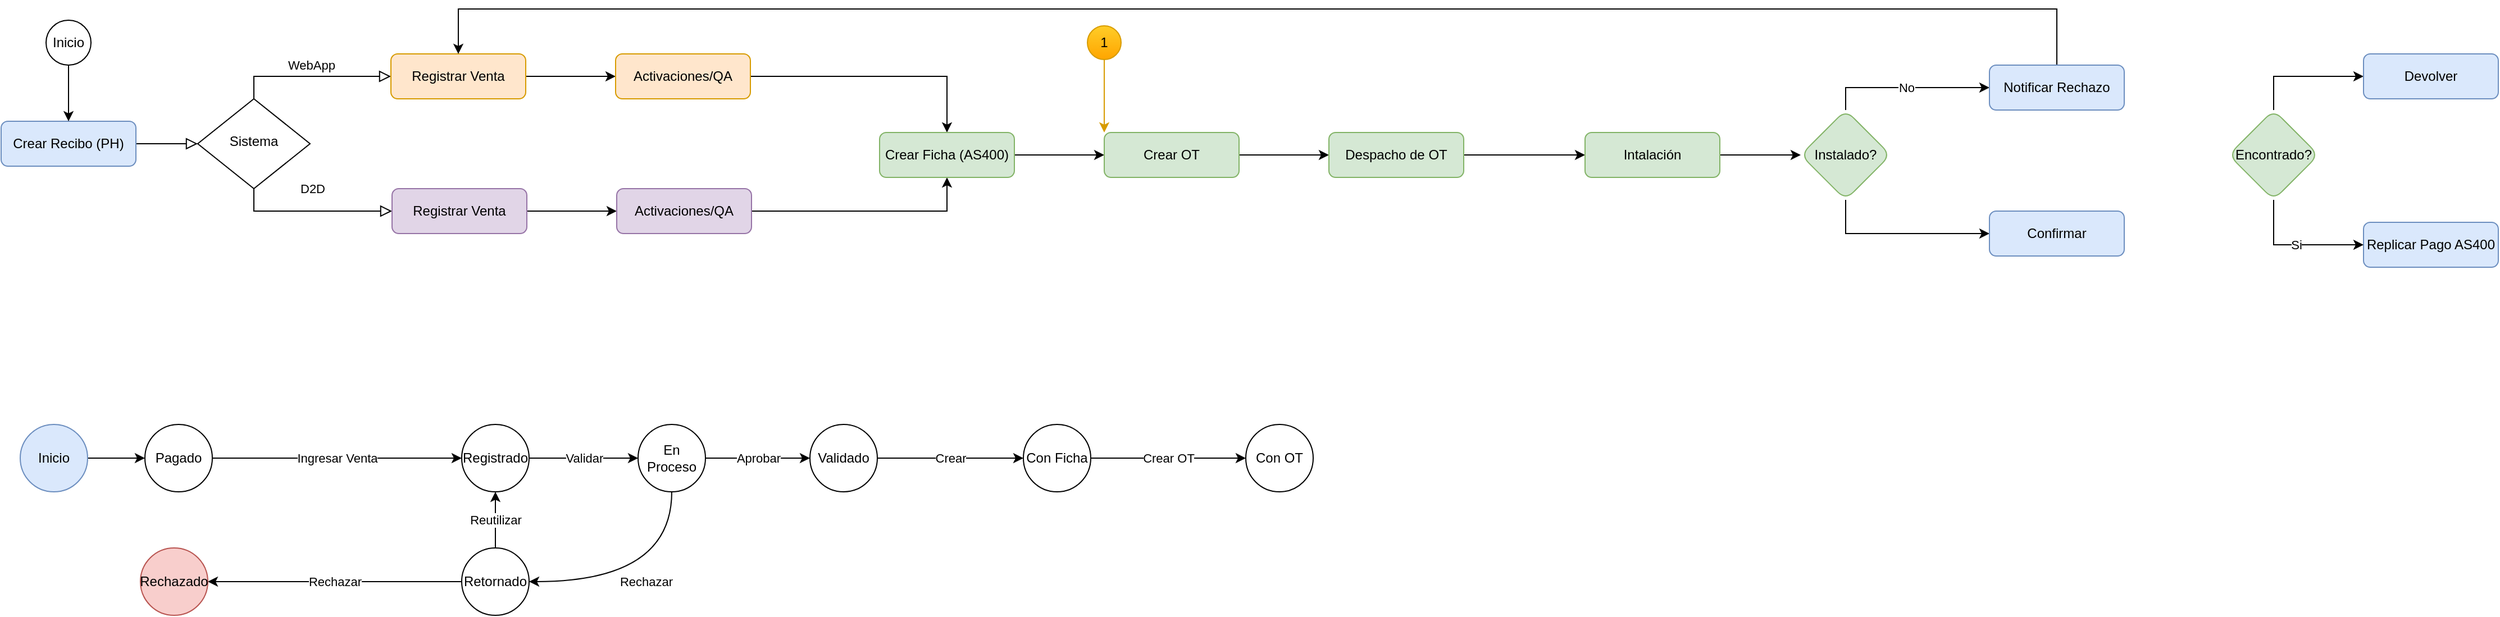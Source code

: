<mxfile version="21.0.8" type="github">
  <diagram id="C5RBs43oDa-KdzZeNtuy" name="Page-1">
    <mxGraphModel dx="1434" dy="719" grid="1" gridSize="10" guides="1" tooltips="1" connect="1" arrows="1" fold="1" page="1" pageScale="1" pageWidth="827" pageHeight="1169" math="0" shadow="0">
      <root>
        <mxCell id="WIyWlLk6GJQsqaUBKTNV-0" />
        <mxCell id="WIyWlLk6GJQsqaUBKTNV-1" parent="WIyWlLk6GJQsqaUBKTNV-0" />
        <mxCell id="WIyWlLk6GJQsqaUBKTNV-2" value="" style="rounded=0;html=1;jettySize=auto;orthogonalLoop=1;fontSize=11;endArrow=block;endFill=0;endSize=8;strokeWidth=1;shadow=0;labelBackgroundColor=none;edgeStyle=orthogonalEdgeStyle;" parent="WIyWlLk6GJQsqaUBKTNV-1" source="WIyWlLk6GJQsqaUBKTNV-3" target="WIyWlLk6GJQsqaUBKTNV-6" edge="1">
          <mxGeometry relative="1" as="geometry" />
        </mxCell>
        <mxCell id="WIyWlLk6GJQsqaUBKTNV-3" value="Crear Recibo (PH)" style="rounded=1;whiteSpace=wrap;html=1;fontSize=12;glass=0;strokeWidth=1;shadow=0;fillColor=#dae8fc;strokeColor=#6c8ebf;" parent="WIyWlLk6GJQsqaUBKTNV-1" vertex="1">
          <mxGeometry x="20" y="120" width="120" height="40" as="geometry" />
        </mxCell>
        <mxCell id="WIyWlLk6GJQsqaUBKTNV-4" value="D2D" style="rounded=0;html=1;jettySize=auto;orthogonalLoop=1;fontSize=11;endArrow=block;endFill=0;endSize=8;strokeWidth=1;shadow=0;labelBackgroundColor=none;edgeStyle=orthogonalEdgeStyle;entryX=0;entryY=0.5;entryDx=0;entryDy=0;exitX=0.5;exitY=1;exitDx=0;exitDy=0;" parent="WIyWlLk6GJQsqaUBKTNV-1" source="WIyWlLk6GJQsqaUBKTNV-6" target="WIyWlLk6GJQsqaUBKTNV-11" edge="1">
          <mxGeometry y="20" relative="1" as="geometry">
            <mxPoint as="offset" />
            <mxPoint x="255" y="270" as="targetPoint" />
          </mxGeometry>
        </mxCell>
        <mxCell id="WIyWlLk6GJQsqaUBKTNV-5" value="WebApp" style="edgeStyle=orthogonalEdgeStyle;rounded=0;html=1;jettySize=auto;orthogonalLoop=1;fontSize=11;endArrow=block;endFill=0;endSize=8;strokeWidth=1;shadow=0;labelBackgroundColor=none;exitX=0.5;exitY=0;exitDx=0;exitDy=0;" parent="WIyWlLk6GJQsqaUBKTNV-1" source="WIyWlLk6GJQsqaUBKTNV-6" target="WIyWlLk6GJQsqaUBKTNV-7" edge="1">
          <mxGeometry y="10" relative="1" as="geometry">
            <mxPoint as="offset" />
          </mxGeometry>
        </mxCell>
        <mxCell id="WIyWlLk6GJQsqaUBKTNV-6" value="Sistema" style="rhombus;whiteSpace=wrap;html=1;shadow=0;fontFamily=Helvetica;fontSize=12;align=center;strokeWidth=1;spacing=6;spacingTop=-4;" parent="WIyWlLk6GJQsqaUBKTNV-1" vertex="1">
          <mxGeometry x="195" y="100" width="100" height="80" as="geometry" />
        </mxCell>
        <mxCell id="XBX4nZGUdL0fPtYbBpFq-3" value="" style="edgeStyle=orthogonalEdgeStyle;rounded=0;orthogonalLoop=1;jettySize=auto;html=1;" parent="WIyWlLk6GJQsqaUBKTNV-1" source="WIyWlLk6GJQsqaUBKTNV-7" target="XBX4nZGUdL0fPtYbBpFq-2" edge="1">
          <mxGeometry relative="1" as="geometry" />
        </mxCell>
        <mxCell id="WIyWlLk6GJQsqaUBKTNV-7" value="Registrar Venta" style="rounded=1;whiteSpace=wrap;html=1;fontSize=12;glass=0;strokeWidth=1;shadow=0;fillColor=#ffe6cc;strokeColor=#d79b00;" parent="WIyWlLk6GJQsqaUBKTNV-1" vertex="1">
          <mxGeometry x="367" y="60" width="120" height="40" as="geometry" />
        </mxCell>
        <mxCell id="XBX4nZGUdL0fPtYbBpFq-5" value="" style="edgeStyle=orthogonalEdgeStyle;rounded=0;orthogonalLoop=1;jettySize=auto;html=1;" parent="WIyWlLk6GJQsqaUBKTNV-1" source="WIyWlLk6GJQsqaUBKTNV-11" target="XBX4nZGUdL0fPtYbBpFq-4" edge="1">
          <mxGeometry relative="1" as="geometry" />
        </mxCell>
        <mxCell id="WIyWlLk6GJQsqaUBKTNV-11" value="Registrar Venta" style="rounded=1;whiteSpace=wrap;html=1;fontSize=12;glass=0;strokeWidth=1;shadow=0;fillColor=#e1d5e7;strokeColor=#9673a6;" parent="WIyWlLk6GJQsqaUBKTNV-1" vertex="1">
          <mxGeometry x="368" y="180" width="120" height="40" as="geometry" />
        </mxCell>
        <mxCell id="XBX4nZGUdL0fPtYbBpFq-1" style="edgeStyle=orthogonalEdgeStyle;rounded=0;orthogonalLoop=1;jettySize=auto;html=1;" parent="WIyWlLk6GJQsqaUBKTNV-1" source="XBX4nZGUdL0fPtYbBpFq-0" target="WIyWlLk6GJQsqaUBKTNV-3" edge="1">
          <mxGeometry relative="1" as="geometry" />
        </mxCell>
        <mxCell id="XBX4nZGUdL0fPtYbBpFq-0" value="Inicio" style="ellipse;whiteSpace=wrap;html=1;aspect=fixed;" parent="WIyWlLk6GJQsqaUBKTNV-1" vertex="1">
          <mxGeometry x="60" y="30" width="40" height="40" as="geometry" />
        </mxCell>
        <mxCell id="XBX4nZGUdL0fPtYbBpFq-30" value="" style="edgeStyle=orthogonalEdgeStyle;rounded=0;orthogonalLoop=1;jettySize=auto;html=1;exitX=1;exitY=0.5;exitDx=0;exitDy=0;" parent="WIyWlLk6GJQsqaUBKTNV-1" source="XBX4nZGUdL0fPtYbBpFq-2" target="XBX4nZGUdL0fPtYbBpFq-29" edge="1">
          <mxGeometry relative="1" as="geometry">
            <mxPoint x="752" y="80" as="sourcePoint" />
          </mxGeometry>
        </mxCell>
        <mxCell id="XBX4nZGUdL0fPtYbBpFq-2" value="Activaciones/QA" style="whiteSpace=wrap;html=1;fillColor=#ffe6cc;strokeColor=#d79b00;rounded=1;glass=0;strokeWidth=1;shadow=0;" parent="WIyWlLk6GJQsqaUBKTNV-1" vertex="1">
          <mxGeometry x="567" y="60" width="120" height="40" as="geometry" />
        </mxCell>
        <mxCell id="XBX4nZGUdL0fPtYbBpFq-31" style="edgeStyle=orthogonalEdgeStyle;rounded=0;orthogonalLoop=1;jettySize=auto;html=1;exitX=1;exitY=0.5;exitDx=0;exitDy=0;" parent="WIyWlLk6GJQsqaUBKTNV-1" source="XBX4nZGUdL0fPtYbBpFq-4" target="XBX4nZGUdL0fPtYbBpFq-29" edge="1">
          <mxGeometry relative="1" as="geometry">
            <mxPoint x="753" y="200" as="sourcePoint" />
          </mxGeometry>
        </mxCell>
        <mxCell id="XBX4nZGUdL0fPtYbBpFq-4" value="Activaciones/QA" style="whiteSpace=wrap;html=1;fillColor=#e1d5e7;strokeColor=#9673a6;rounded=1;glass=0;strokeWidth=1;shadow=0;" parent="WIyWlLk6GJQsqaUBKTNV-1" vertex="1">
          <mxGeometry x="568" y="180" width="120" height="40" as="geometry" />
        </mxCell>
        <mxCell id="XBX4nZGUdL0fPtYbBpFq-16" value="" style="edgeStyle=orthogonalEdgeStyle;rounded=0;orthogonalLoop=1;jettySize=auto;html=1;" parent="WIyWlLk6GJQsqaUBKTNV-1" source="XBX4nZGUdL0fPtYbBpFq-13" target="XBX4nZGUdL0fPtYbBpFq-15" edge="1">
          <mxGeometry relative="1" as="geometry" />
        </mxCell>
        <mxCell id="XBX4nZGUdL0fPtYbBpFq-13" value="Inicio" style="ellipse;whiteSpace=wrap;html=1;aspect=fixed;fillColor=#dae8fc;strokeColor=#6c8ebf;" parent="WIyWlLk6GJQsqaUBKTNV-1" vertex="1">
          <mxGeometry x="37" y="390" width="60" height="60" as="geometry" />
        </mxCell>
        <mxCell id="XBX4nZGUdL0fPtYbBpFq-18" value="Ingresar Venta" style="edgeStyle=orthogonalEdgeStyle;rounded=0;orthogonalLoop=1;jettySize=auto;html=1;" parent="WIyWlLk6GJQsqaUBKTNV-1" source="XBX4nZGUdL0fPtYbBpFq-15" target="XBX4nZGUdL0fPtYbBpFq-17" edge="1">
          <mxGeometry relative="1" as="geometry" />
        </mxCell>
        <mxCell id="XBX4nZGUdL0fPtYbBpFq-15" value="Pagado" style="ellipse;whiteSpace=wrap;html=1;aspect=fixed;" parent="WIyWlLk6GJQsqaUBKTNV-1" vertex="1">
          <mxGeometry x="148" y="390" width="60" height="60" as="geometry" />
        </mxCell>
        <mxCell id="XBX4nZGUdL0fPtYbBpFq-20" value="Validar" style="edgeStyle=orthogonalEdgeStyle;rounded=0;orthogonalLoop=1;jettySize=auto;html=1;" parent="WIyWlLk6GJQsqaUBKTNV-1" source="XBX4nZGUdL0fPtYbBpFq-17" target="XBX4nZGUdL0fPtYbBpFq-19" edge="1">
          <mxGeometry relative="1" as="geometry">
            <mxPoint x="570" y="420" as="targetPoint" />
          </mxGeometry>
        </mxCell>
        <mxCell id="XBX4nZGUdL0fPtYbBpFq-17" value="Registrado" style="ellipse;whiteSpace=wrap;html=1;aspect=fixed;" parent="WIyWlLk6GJQsqaUBKTNV-1" vertex="1">
          <mxGeometry x="430" y="390" width="60" height="60" as="geometry" />
        </mxCell>
        <mxCell id="XBX4nZGUdL0fPtYbBpFq-22" value="Aprobar" style="edgeStyle=orthogonalEdgeStyle;rounded=0;orthogonalLoop=1;jettySize=auto;html=1;" parent="WIyWlLk6GJQsqaUBKTNV-1" source="XBX4nZGUdL0fPtYbBpFq-19" target="XBX4nZGUdL0fPtYbBpFq-21" edge="1">
          <mxGeometry relative="1" as="geometry" />
        </mxCell>
        <mxCell id="XBX4nZGUdL0fPtYbBpFq-25" value="Rechazar" style="edgeStyle=orthogonalEdgeStyle;rounded=0;orthogonalLoop=1;jettySize=auto;html=1;curved=1;exitX=0.5;exitY=1;exitDx=0;exitDy=0;entryX=1;entryY=0.5;entryDx=0;entryDy=0;" parent="WIyWlLk6GJQsqaUBKTNV-1" source="XBX4nZGUdL0fPtYbBpFq-19" target="XBX4nZGUdL0fPtYbBpFq-24" edge="1">
          <mxGeometry relative="1" as="geometry" />
        </mxCell>
        <mxCell id="XBX4nZGUdL0fPtYbBpFq-19" value="En&lt;br&gt;Proceso" style="ellipse;whiteSpace=wrap;html=1;aspect=fixed;" parent="WIyWlLk6GJQsqaUBKTNV-1" vertex="1">
          <mxGeometry x="587" y="390" width="60" height="60" as="geometry" />
        </mxCell>
        <mxCell id="XBX4nZGUdL0fPtYbBpFq-35" value="Crear" style="edgeStyle=orthogonalEdgeStyle;rounded=0;orthogonalLoop=1;jettySize=auto;html=1;" parent="WIyWlLk6GJQsqaUBKTNV-1" source="XBX4nZGUdL0fPtYbBpFq-21" target="XBX4nZGUdL0fPtYbBpFq-34" edge="1">
          <mxGeometry relative="1" as="geometry" />
        </mxCell>
        <mxCell id="XBX4nZGUdL0fPtYbBpFq-21" value="Validado" style="ellipse;whiteSpace=wrap;html=1;aspect=fixed;" parent="WIyWlLk6GJQsqaUBKTNV-1" vertex="1">
          <mxGeometry x="740" y="390" width="60" height="60" as="geometry" />
        </mxCell>
        <mxCell id="XBX4nZGUdL0fPtYbBpFq-27" value="Rechazar" style="edgeStyle=orthogonalEdgeStyle;rounded=0;orthogonalLoop=1;jettySize=auto;html=1;" parent="WIyWlLk6GJQsqaUBKTNV-1" source="XBX4nZGUdL0fPtYbBpFq-24" target="XBX4nZGUdL0fPtYbBpFq-26" edge="1">
          <mxGeometry relative="1" as="geometry" />
        </mxCell>
        <mxCell id="XBX4nZGUdL0fPtYbBpFq-28" value="Reutilizar" style="edgeStyle=orthogonalEdgeStyle;rounded=0;orthogonalLoop=1;jettySize=auto;html=1;entryX=0.5;entryY=1;entryDx=0;entryDy=0;" parent="WIyWlLk6GJQsqaUBKTNV-1" source="XBX4nZGUdL0fPtYbBpFq-24" target="XBX4nZGUdL0fPtYbBpFq-17" edge="1">
          <mxGeometry relative="1" as="geometry" />
        </mxCell>
        <mxCell id="XBX4nZGUdL0fPtYbBpFq-24" value="Retornado" style="ellipse;whiteSpace=wrap;html=1;aspect=fixed;" parent="WIyWlLk6GJQsqaUBKTNV-1" vertex="1">
          <mxGeometry x="430" y="500" width="60" height="60" as="geometry" />
        </mxCell>
        <mxCell id="XBX4nZGUdL0fPtYbBpFq-26" value="Rechazado" style="ellipse;whiteSpace=wrap;html=1;aspect=fixed;fillColor=#f8cecc;strokeColor=#b85450;" parent="WIyWlLk6GJQsqaUBKTNV-1" vertex="1">
          <mxGeometry x="144" y="500" width="60" height="60" as="geometry" />
        </mxCell>
        <mxCell id="XBX4nZGUdL0fPtYbBpFq-33" value="" style="edgeStyle=orthogonalEdgeStyle;rounded=0;orthogonalLoop=1;jettySize=auto;html=1;" parent="WIyWlLk6GJQsqaUBKTNV-1" source="XBX4nZGUdL0fPtYbBpFq-29" target="XBX4nZGUdL0fPtYbBpFq-32" edge="1">
          <mxGeometry relative="1" as="geometry" />
        </mxCell>
        <mxCell id="XBX4nZGUdL0fPtYbBpFq-29" value="Crear Ficha (AS400)" style="whiteSpace=wrap;html=1;fillColor=#d5e8d4;strokeColor=#82b366;rounded=1;glass=0;strokeWidth=1;shadow=0;" parent="WIyWlLk6GJQsqaUBKTNV-1" vertex="1">
          <mxGeometry x="802" y="130" width="120" height="40" as="geometry" />
        </mxCell>
        <mxCell id="XBX4nZGUdL0fPtYbBpFq-42" value="" style="edgeStyle=orthogonalEdgeStyle;rounded=0;orthogonalLoop=1;jettySize=auto;html=1;" parent="WIyWlLk6GJQsqaUBKTNV-1" source="XBX4nZGUdL0fPtYbBpFq-32" target="XBX4nZGUdL0fPtYbBpFq-41" edge="1">
          <mxGeometry relative="1" as="geometry" />
        </mxCell>
        <mxCell id="XBX4nZGUdL0fPtYbBpFq-32" value="Crear OT" style="whiteSpace=wrap;html=1;fillColor=#d5e8d4;strokeColor=#82b366;rounded=1;glass=0;strokeWidth=1;shadow=0;" parent="WIyWlLk6GJQsqaUBKTNV-1" vertex="1">
          <mxGeometry x="1002" y="130" width="120" height="40" as="geometry" />
        </mxCell>
        <mxCell id="XBX4nZGUdL0fPtYbBpFq-37" value="Crear OT" style="edgeStyle=orthogonalEdgeStyle;rounded=0;orthogonalLoop=1;jettySize=auto;html=1;" parent="WIyWlLk6GJQsqaUBKTNV-1" source="XBX4nZGUdL0fPtYbBpFq-34" target="XBX4nZGUdL0fPtYbBpFq-36" edge="1">
          <mxGeometry relative="1" as="geometry" />
        </mxCell>
        <mxCell id="XBX4nZGUdL0fPtYbBpFq-34" value="Con Ficha" style="ellipse;whiteSpace=wrap;html=1;aspect=fixed;" parent="WIyWlLk6GJQsqaUBKTNV-1" vertex="1">
          <mxGeometry x="930" y="390" width="60" height="60" as="geometry" />
        </mxCell>
        <mxCell id="XBX4nZGUdL0fPtYbBpFq-36" value="Con OT" style="ellipse;whiteSpace=wrap;html=1;aspect=fixed;" parent="WIyWlLk6GJQsqaUBKTNV-1" vertex="1">
          <mxGeometry x="1128" y="390" width="60" height="60" as="geometry" />
        </mxCell>
        <mxCell id="XBX4nZGUdL0fPtYbBpFq-44" value="" style="edgeStyle=orthogonalEdgeStyle;rounded=0;orthogonalLoop=1;jettySize=auto;html=1;" parent="WIyWlLk6GJQsqaUBKTNV-1" source="XBX4nZGUdL0fPtYbBpFq-41" target="XBX4nZGUdL0fPtYbBpFq-43" edge="1">
          <mxGeometry relative="1" as="geometry" />
        </mxCell>
        <mxCell id="XBX4nZGUdL0fPtYbBpFq-41" value="Despacho de OT" style="whiteSpace=wrap;html=1;fillColor=#d5e8d4;strokeColor=#82b366;rounded=1;glass=0;strokeWidth=1;shadow=0;" parent="WIyWlLk6GJQsqaUBKTNV-1" vertex="1">
          <mxGeometry x="1202" y="130" width="120" height="40" as="geometry" />
        </mxCell>
        <mxCell id="XBX4nZGUdL0fPtYbBpFq-46" value="" style="edgeStyle=orthogonalEdgeStyle;rounded=0;orthogonalLoop=1;jettySize=auto;html=1;" parent="WIyWlLk6GJQsqaUBKTNV-1" source="XBX4nZGUdL0fPtYbBpFq-43" target="XBX4nZGUdL0fPtYbBpFq-45" edge="1">
          <mxGeometry relative="1" as="geometry" />
        </mxCell>
        <mxCell id="XBX4nZGUdL0fPtYbBpFq-43" value="Intalación" style="whiteSpace=wrap;html=1;fillColor=#d5e8d4;strokeColor=#82b366;rounded=1;glass=0;strokeWidth=1;shadow=0;" parent="WIyWlLk6GJQsqaUBKTNV-1" vertex="1">
          <mxGeometry x="1430" y="130" width="120" height="40" as="geometry" />
        </mxCell>
        <mxCell id="XBX4nZGUdL0fPtYbBpFq-52" value="No" style="edgeStyle=orthogonalEdgeStyle;rounded=0;orthogonalLoop=1;jettySize=auto;html=1;entryX=0;entryY=0.5;entryDx=0;entryDy=0;exitX=0.5;exitY=0;exitDx=0;exitDy=0;" parent="WIyWlLk6GJQsqaUBKTNV-1" source="XBX4nZGUdL0fPtYbBpFq-45" target="XBX4nZGUdL0fPtYbBpFq-49" edge="1">
          <mxGeometry relative="1" as="geometry" />
        </mxCell>
        <mxCell id="PiGamc_0uS7PZ8Xs801l-2" style="edgeStyle=orthogonalEdgeStyle;rounded=0;orthogonalLoop=1;jettySize=auto;html=1;entryX=0;entryY=0.5;entryDx=0;entryDy=0;exitX=0.5;exitY=1;exitDx=0;exitDy=0;" edge="1" parent="WIyWlLk6GJQsqaUBKTNV-1" source="XBX4nZGUdL0fPtYbBpFq-45" target="PiGamc_0uS7PZ8Xs801l-1">
          <mxGeometry relative="1" as="geometry" />
        </mxCell>
        <mxCell id="XBX4nZGUdL0fPtYbBpFq-45" value="Instalado?" style="rhombus;whiteSpace=wrap;html=1;fillColor=#d5e8d4;strokeColor=#82b366;rounded=1;glass=0;strokeWidth=1;shadow=0;" parent="WIyWlLk6GJQsqaUBKTNV-1" vertex="1">
          <mxGeometry x="1622" y="110" width="80" height="80" as="geometry" />
        </mxCell>
        <mxCell id="XBX4nZGUdL0fPtYbBpFq-48" style="edgeStyle=orthogonalEdgeStyle;rounded=0;orthogonalLoop=1;jettySize=auto;html=1;entryX=0;entryY=0;entryDx=0;entryDy=0;fillColor=#ffcd28;gradientColor=#ffa500;strokeColor=#d79b00;" parent="WIyWlLk6GJQsqaUBKTNV-1" source="XBX4nZGUdL0fPtYbBpFq-47" target="XBX4nZGUdL0fPtYbBpFq-32" edge="1">
          <mxGeometry relative="1" as="geometry" />
        </mxCell>
        <mxCell id="XBX4nZGUdL0fPtYbBpFq-47" value="1" style="ellipse;whiteSpace=wrap;html=1;aspect=fixed;fillColor=#ffcd28;strokeColor=#d79b00;gradientColor=#ffa500;" parent="WIyWlLk6GJQsqaUBKTNV-1" vertex="1">
          <mxGeometry x="987" y="35" width="30" height="30" as="geometry" />
        </mxCell>
        <mxCell id="PiGamc_0uS7PZ8Xs801l-0" style="edgeStyle=orthogonalEdgeStyle;rounded=0;orthogonalLoop=1;jettySize=auto;html=1;entryX=0.5;entryY=0;entryDx=0;entryDy=0;exitX=0.5;exitY=0;exitDx=0;exitDy=0;" edge="1" parent="WIyWlLk6GJQsqaUBKTNV-1" source="XBX4nZGUdL0fPtYbBpFq-49" target="WIyWlLk6GJQsqaUBKTNV-7">
          <mxGeometry relative="1" as="geometry">
            <Array as="points">
              <mxPoint x="1850" y="20" />
              <mxPoint x="427" y="20" />
            </Array>
          </mxGeometry>
        </mxCell>
        <mxCell id="XBX4nZGUdL0fPtYbBpFq-49" value="Notificar Rechazo" style="whiteSpace=wrap;html=1;fillColor=#dae8fc;strokeColor=#6c8ebf;rounded=1;glass=0;strokeWidth=1;shadow=0;" parent="WIyWlLk6GJQsqaUBKTNV-1" vertex="1">
          <mxGeometry x="1790" y="70" width="120" height="40" as="geometry" />
        </mxCell>
        <mxCell id="XBX4nZGUdL0fPtYbBpFq-51" value="Replicar Pago AS400" style="whiteSpace=wrap;html=1;fillColor=#dae8fc;strokeColor=#6c8ebf;rounded=1;glass=0;strokeWidth=1;shadow=0;" parent="WIyWlLk6GJQsqaUBKTNV-1" vertex="1">
          <mxGeometry x="2123" y="210" width="120" height="40" as="geometry" />
        </mxCell>
        <mxCell id="XBX4nZGUdL0fPtYbBpFq-56" value="Si" style="edgeStyle=orthogonalEdgeStyle;rounded=0;orthogonalLoop=1;jettySize=auto;html=1;exitX=0.5;exitY=1;exitDx=0;exitDy=0;entryX=0;entryY=0.5;entryDx=0;entryDy=0;" parent="WIyWlLk6GJQsqaUBKTNV-1" source="XBX4nZGUdL0fPtYbBpFq-54" target="XBX4nZGUdL0fPtYbBpFq-51" edge="1">
          <mxGeometry relative="1" as="geometry" />
        </mxCell>
        <mxCell id="PiGamc_0uS7PZ8Xs801l-4" style="edgeStyle=orthogonalEdgeStyle;rounded=0;orthogonalLoop=1;jettySize=auto;html=1;entryX=0;entryY=0.5;entryDx=0;entryDy=0;exitX=0.5;exitY=0;exitDx=0;exitDy=0;" edge="1" parent="WIyWlLk6GJQsqaUBKTNV-1" source="XBX4nZGUdL0fPtYbBpFq-54" target="PiGamc_0uS7PZ8Xs801l-3">
          <mxGeometry relative="1" as="geometry" />
        </mxCell>
        <mxCell id="XBX4nZGUdL0fPtYbBpFq-54" value="Encontrado?" style="rhombus;whiteSpace=wrap;html=1;fillColor=#d5e8d4;strokeColor=#82b366;rounded=1;glass=0;strokeWidth=1;shadow=0;" parent="WIyWlLk6GJQsqaUBKTNV-1" vertex="1">
          <mxGeometry x="2003" y="110" width="80" height="80" as="geometry" />
        </mxCell>
        <mxCell id="PiGamc_0uS7PZ8Xs801l-1" value="Confirmar" style="whiteSpace=wrap;html=1;fillColor=#dae8fc;strokeColor=#6c8ebf;rounded=1;glass=0;strokeWidth=1;shadow=0;" vertex="1" parent="WIyWlLk6GJQsqaUBKTNV-1">
          <mxGeometry x="1790" y="200" width="120" height="40" as="geometry" />
        </mxCell>
        <mxCell id="PiGamc_0uS7PZ8Xs801l-3" value="Devolver" style="whiteSpace=wrap;html=1;fillColor=#dae8fc;strokeColor=#6c8ebf;rounded=1;glass=0;strokeWidth=1;shadow=0;" vertex="1" parent="WIyWlLk6GJQsqaUBKTNV-1">
          <mxGeometry x="2123" y="60" width="120" height="40" as="geometry" />
        </mxCell>
      </root>
    </mxGraphModel>
  </diagram>
</mxfile>
